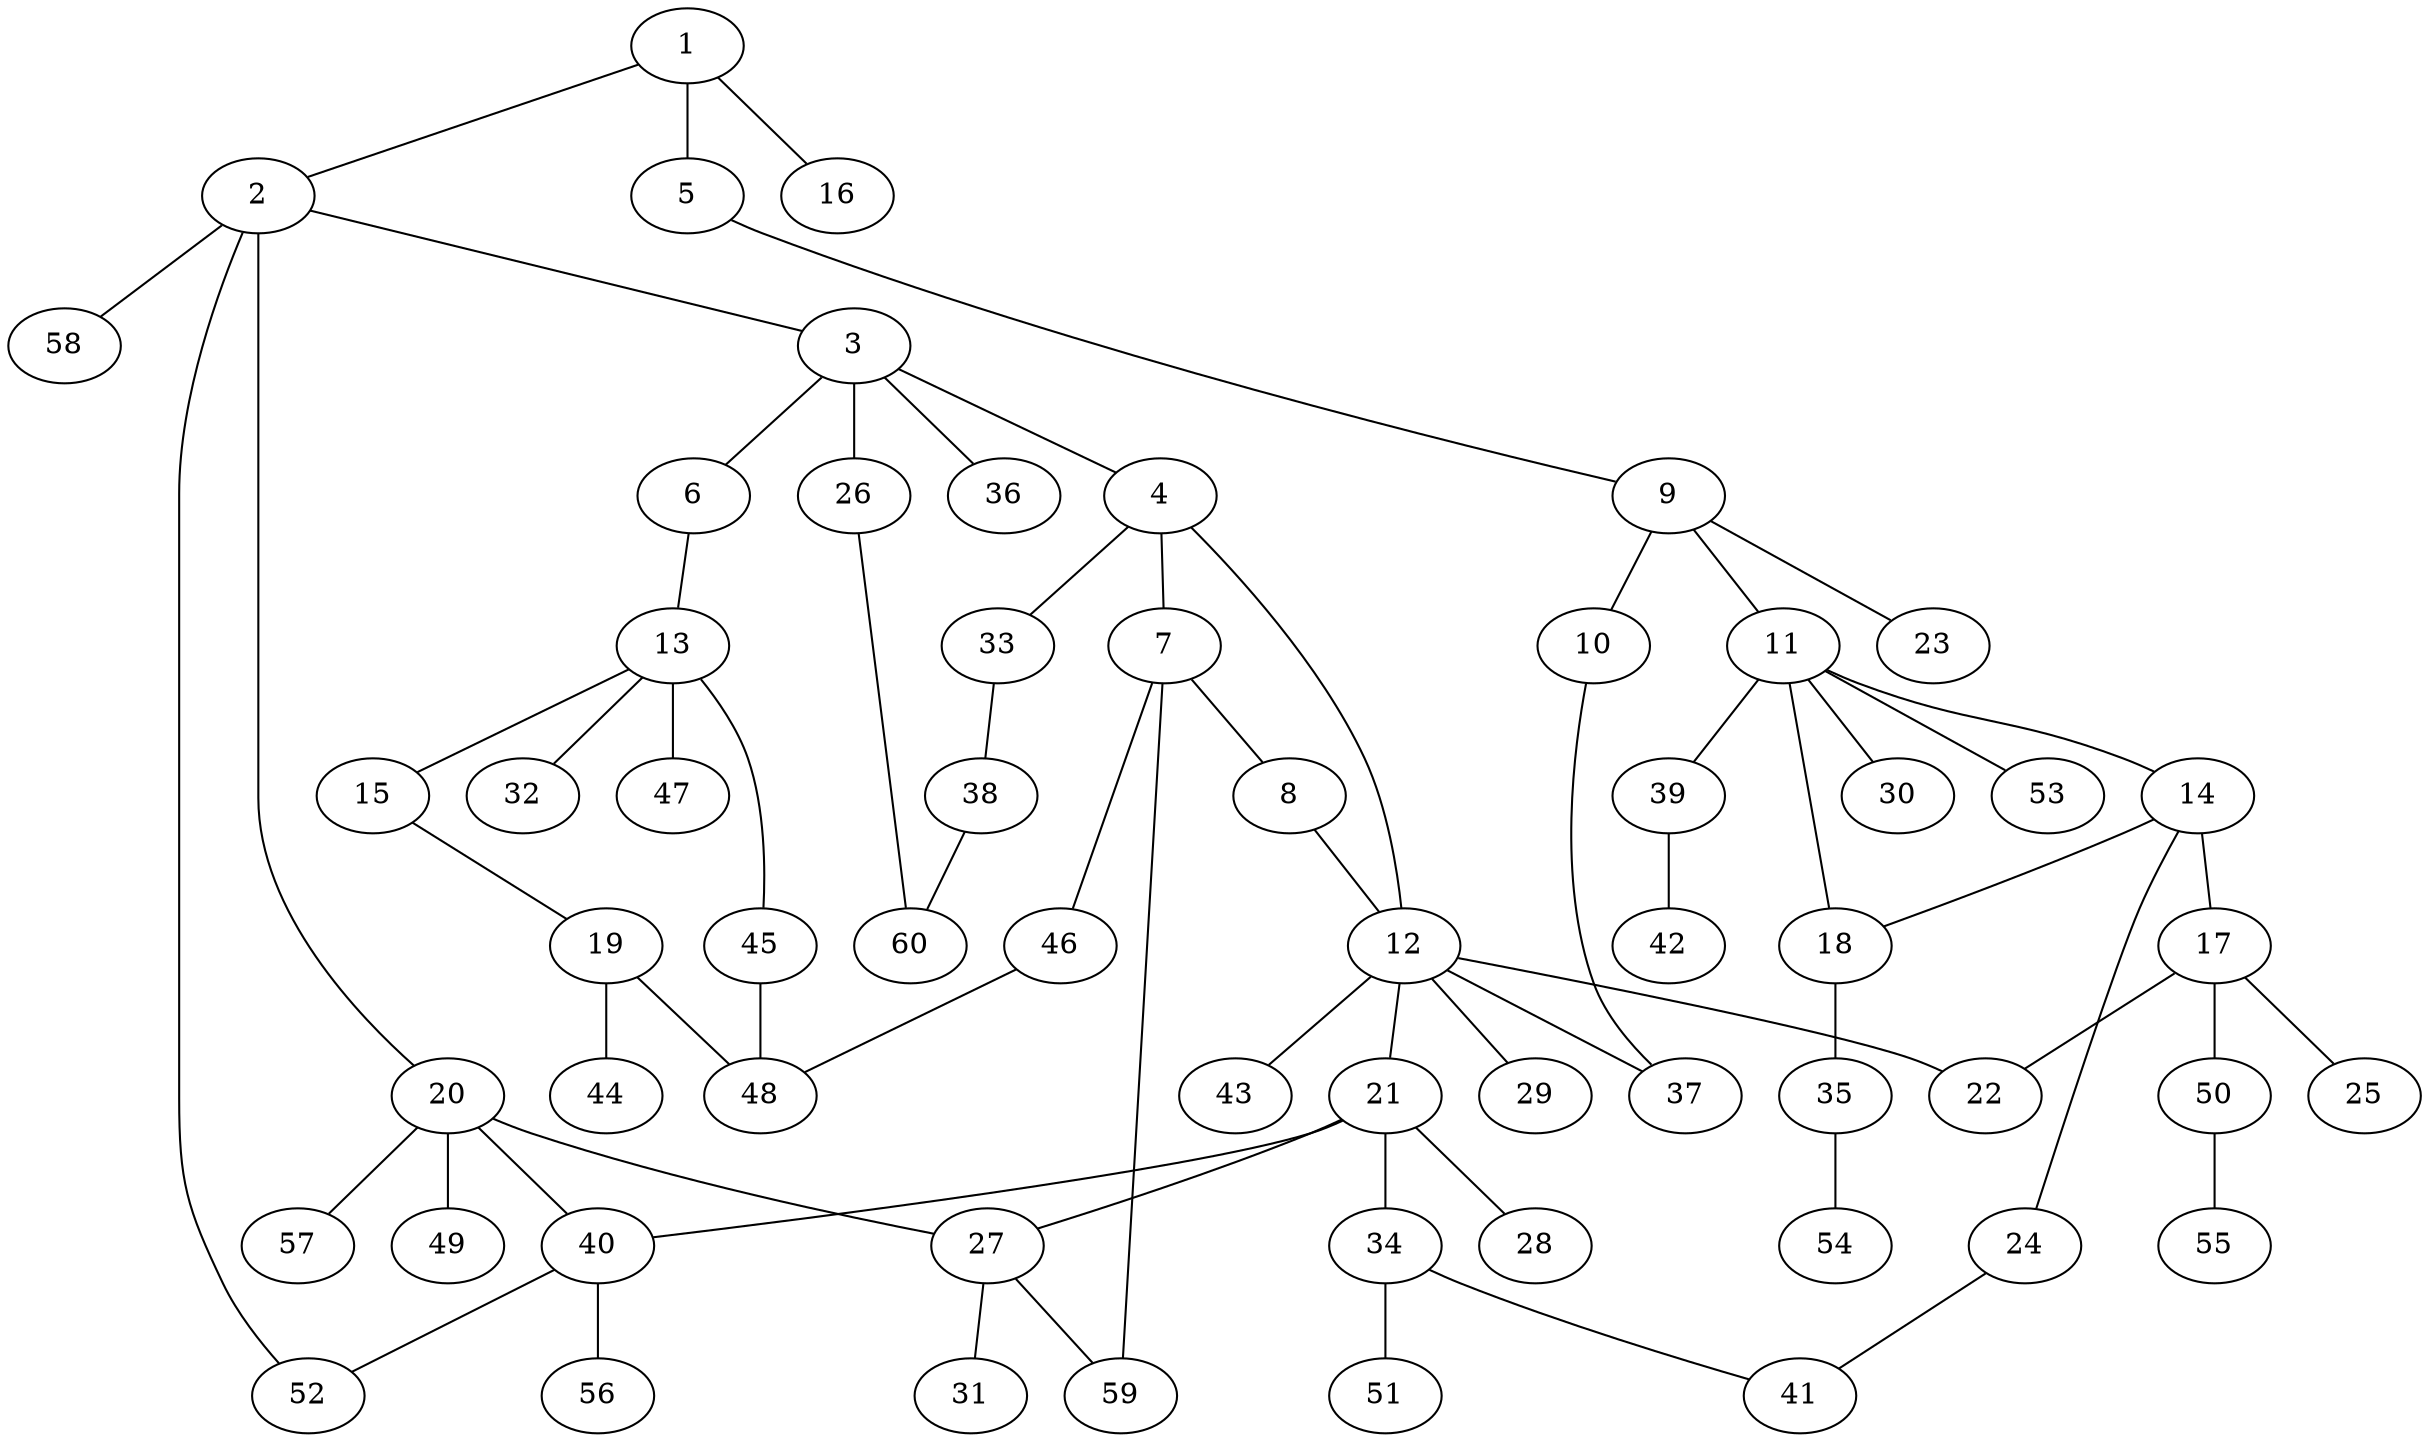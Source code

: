 graph graphname {1--2
1--5
1--16
2--3
2--20
2--52
2--58
3--4
3--6
3--26
3--36
4--7
4--12
4--33
5--9
6--13
7--8
7--46
7--59
8--12
9--10
9--11
9--23
10--37
11--14
11--18
11--30
11--39
11--53
12--21
12--22
12--29
12--37
12--43
13--15
13--32
13--45
13--47
14--17
14--18
14--24
15--19
17--22
17--25
17--50
18--35
19--44
19--48
20--27
20--40
20--49
20--57
21--27
21--28
21--34
21--40
24--41
26--60
27--31
27--59
33--38
34--41
34--51
35--54
38--60
39--42
40--52
40--56
45--48
46--48
50--55
}